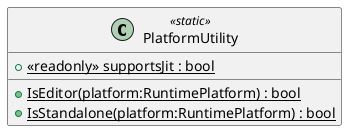 @startuml
class PlatformUtility <<static>> {
    + {static} <<readonly>> supportsJit : bool
    + {static} IsEditor(platform:RuntimePlatform) : bool
    + {static} IsStandalone(platform:RuntimePlatform) : bool
}
@enduml
